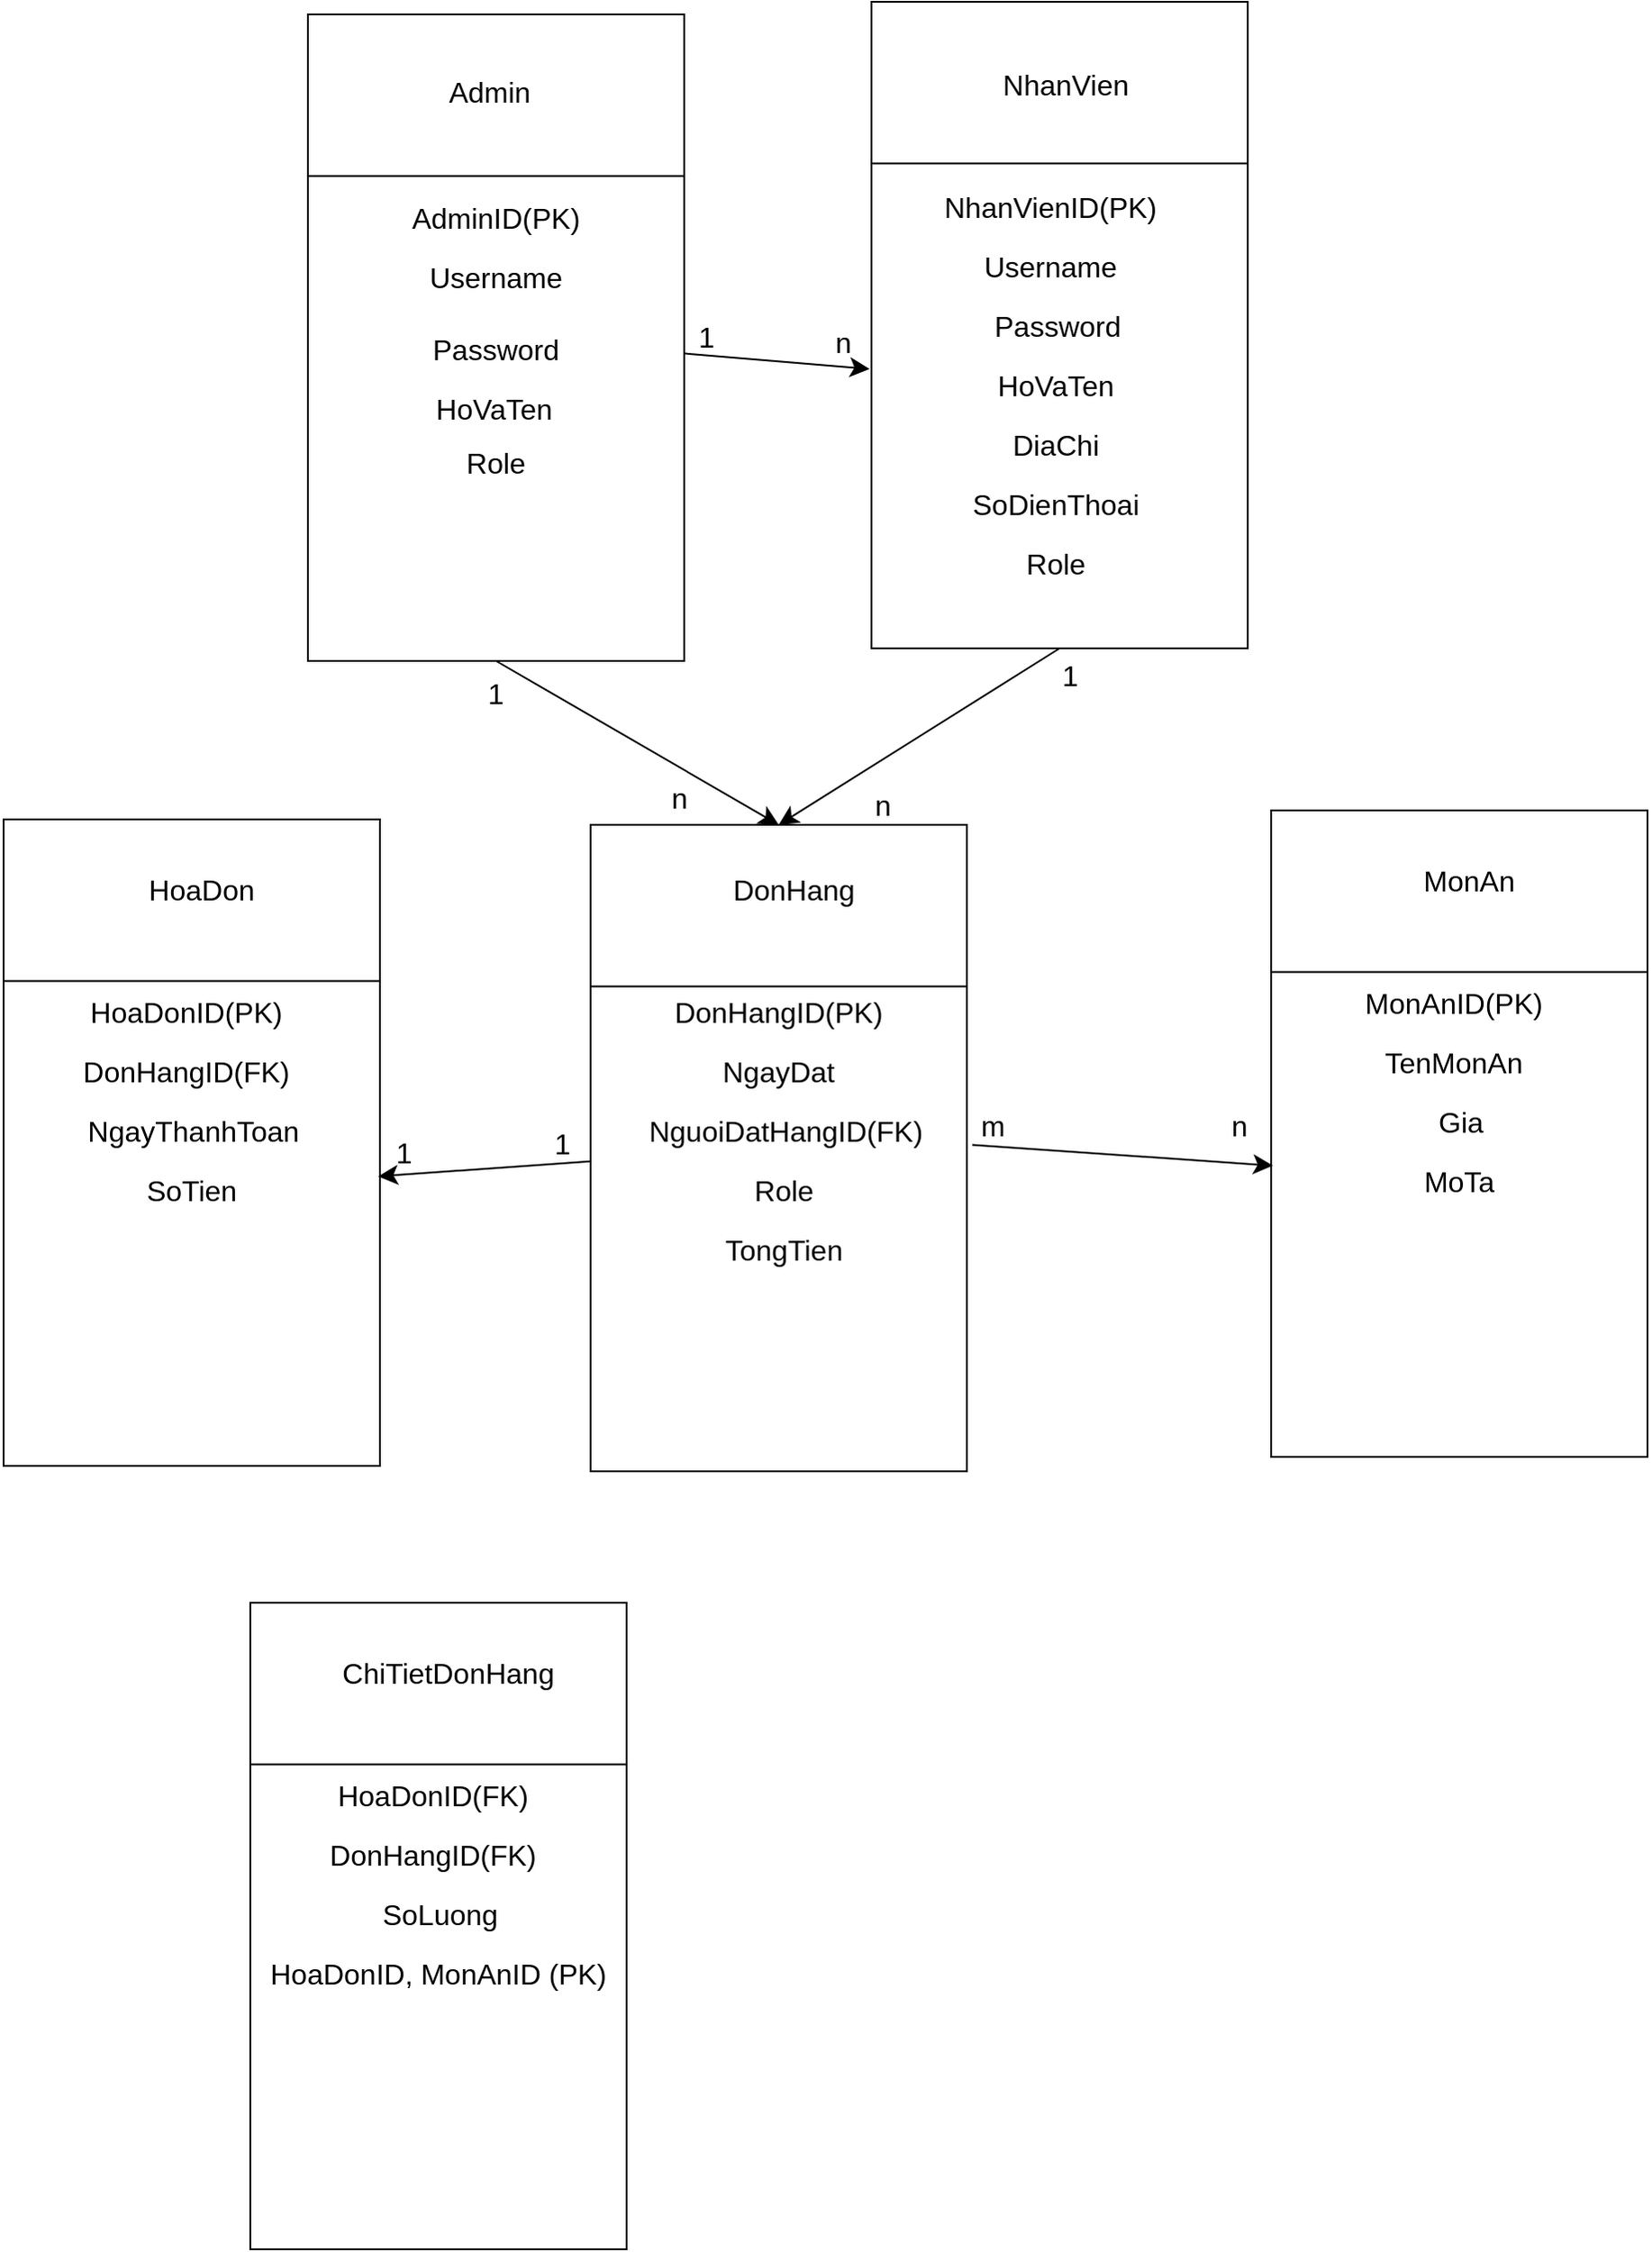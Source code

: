 <mxfile version="24.7.14">
  <diagram name="Trang-1" id="iIaJ-sZtR6yRwf-U3cXM">
    <mxGraphModel dx="1424" dy="919" grid="0" gridSize="10" guides="1" tooltips="1" connect="1" arrows="1" fold="1" page="0" pageScale="1" pageWidth="827" pageHeight="1169" math="0" shadow="0">
      <root>
        <mxCell id="0" />
        <mxCell id="1" parent="0" />
        <mxCell id="hMvPJYg8ecZ7v7Vzd8cj-63" value="" style="edgeStyle=none;curved=1;rounded=0;orthogonalLoop=1;jettySize=auto;html=1;fontSize=12;startSize=8;endSize=8;" edge="1" parent="1" source="hMvPJYg8ecZ7v7Vzd8cj-1" target="hMvPJYg8ecZ7v7Vzd8cj-25">
          <mxGeometry relative="1" as="geometry" />
        </mxCell>
        <mxCell id="hMvPJYg8ecZ7v7Vzd8cj-64" value="1" style="text;html=1;align=center;verticalAlign=middle;whiteSpace=wrap;rounded=0;fontSize=16;" vertex="1" parent="1">
          <mxGeometry x="110" y="168" width="47" height="21" as="geometry" />
        </mxCell>
        <mxCell id="hMvPJYg8ecZ7v7Vzd8cj-66" value="n" style="text;html=1;align=center;verticalAlign=middle;whiteSpace=wrap;rounded=0;fontSize=16;" vertex="1" parent="1">
          <mxGeometry x="187" y="169" width="45" height="25" as="geometry" />
        </mxCell>
        <mxCell id="hMvPJYg8ecZ7v7Vzd8cj-75" value="" style="group" vertex="1" connectable="0" parent="1">
          <mxGeometry x="69" y="450" width="212" height="359" as="geometry" />
        </mxCell>
        <mxCell id="hMvPJYg8ecZ7v7Vzd8cj-67" value="" style="rounded=0;whiteSpace=wrap;html=1;movable=1;resizable=1;rotatable=1;deletable=1;editable=1;locked=0;connectable=1;" vertex="1" parent="hMvPJYg8ecZ7v7Vzd8cj-75">
          <mxGeometry width="209" height="359" as="geometry" />
        </mxCell>
        <mxCell id="hMvPJYg8ecZ7v7Vzd8cj-68" value="" style="endArrow=none;html=1;rounded=0;fontSize=12;startSize=8;endSize=8;curved=1;exitX=0;exitY=0.25;exitDx=0;exitDy=0;entryX=1;entryY=0.25;entryDx=0;entryDy=0;movable=1;resizable=1;rotatable=1;deletable=1;editable=1;locked=0;connectable=1;" edge="1" parent="hMvPJYg8ecZ7v7Vzd8cj-75" source="hMvPJYg8ecZ7v7Vzd8cj-67" target="hMvPJYg8ecZ7v7Vzd8cj-67">
          <mxGeometry width="50" height="50" relative="1" as="geometry">
            <mxPoint x="96" y="131" as="sourcePoint" />
            <mxPoint x="146" y="81" as="targetPoint" />
          </mxGeometry>
        </mxCell>
        <mxCell id="hMvPJYg8ecZ7v7Vzd8cj-69" value="DonHang" style="text;html=1;align=center;verticalAlign=middle;whiteSpace=wrap;rounded=0;fontSize=16;movable=1;resizable=1;rotatable=1;deletable=1;editable=1;locked=0;connectable=1;" vertex="1" parent="hMvPJYg8ecZ7v7Vzd8cj-75">
          <mxGeometry x="83" y="21" width="60" height="30" as="geometry" />
        </mxCell>
        <mxCell id="hMvPJYg8ecZ7v7Vzd8cj-70" value="DonHangID(PK)" style="text;html=1;align=center;verticalAlign=middle;whiteSpace=wrap;rounded=0;fontSize=16;movable=1;resizable=1;rotatable=1;deletable=1;editable=1;locked=0;connectable=1;" vertex="1" parent="hMvPJYg8ecZ7v7Vzd8cj-75">
          <mxGeometry x="1" y="87" width="207" height="33" as="geometry" />
        </mxCell>
        <mxCell id="hMvPJYg8ecZ7v7Vzd8cj-71" value="NgayDat" style="text;html=1;align=center;verticalAlign=middle;whiteSpace=wrap;rounded=0;fontSize=16;movable=1;resizable=1;rotatable=1;deletable=1;editable=1;locked=0;connectable=1;" vertex="1" parent="hMvPJYg8ecZ7v7Vzd8cj-75">
          <mxGeometry x="1" y="120" width="207" height="33" as="geometry" />
        </mxCell>
        <mxCell id="hMvPJYg8ecZ7v7Vzd8cj-72" value="NguoiDatHangID(FK)" style="text;html=1;align=center;verticalAlign=middle;whiteSpace=wrap;rounded=0;fontSize=16;movable=1;resizable=1;rotatable=1;deletable=1;editable=1;locked=0;connectable=1;" vertex="1" parent="hMvPJYg8ecZ7v7Vzd8cj-75">
          <mxGeometry x="5" y="153" width="207" height="33" as="geometry" />
        </mxCell>
        <mxCell id="hMvPJYg8ecZ7v7Vzd8cj-73" value="Role" style="text;html=1;align=center;verticalAlign=middle;whiteSpace=wrap;rounded=0;fontSize=16;movable=1;resizable=1;rotatable=1;deletable=1;editable=1;locked=0;connectable=1;" vertex="1" parent="hMvPJYg8ecZ7v7Vzd8cj-75">
          <mxGeometry x="4" y="186" width="207" height="33" as="geometry" />
        </mxCell>
        <mxCell id="hMvPJYg8ecZ7v7Vzd8cj-74" value="TongTien" style="text;html=1;align=center;verticalAlign=middle;whiteSpace=wrap;rounded=0;fontSize=16;movable=1;resizable=1;rotatable=1;deletable=1;editable=1;locked=0;connectable=1;" vertex="1" parent="hMvPJYg8ecZ7v7Vzd8cj-75">
          <mxGeometry x="4" y="219" width="207" height="33" as="geometry" />
        </mxCell>
        <mxCell id="hMvPJYg8ecZ7v7Vzd8cj-76" value="" style="group" vertex="1" connectable="0" parent="1">
          <mxGeometry x="-259" y="447" width="211" height="359" as="geometry" />
        </mxCell>
        <mxCell id="hMvPJYg8ecZ7v7Vzd8cj-51" value="" style="rounded=0;whiteSpace=wrap;html=1;" vertex="1" parent="hMvPJYg8ecZ7v7Vzd8cj-76">
          <mxGeometry x="2" width="209" height="359" as="geometry" />
        </mxCell>
        <mxCell id="hMvPJYg8ecZ7v7Vzd8cj-52" value="" style="endArrow=none;html=1;rounded=0;fontSize=12;startSize=8;endSize=8;curved=1;exitX=0;exitY=0.25;exitDx=0;exitDy=0;entryX=1;entryY=0.25;entryDx=0;entryDy=0;" edge="1" source="hMvPJYg8ecZ7v7Vzd8cj-51" target="hMvPJYg8ecZ7v7Vzd8cj-51" parent="hMvPJYg8ecZ7v7Vzd8cj-76">
          <mxGeometry width="50" height="50" relative="1" as="geometry">
            <mxPoint x="95" y="134" as="sourcePoint" />
            <mxPoint x="145" y="84" as="targetPoint" />
          </mxGeometry>
        </mxCell>
        <mxCell id="hMvPJYg8ecZ7v7Vzd8cj-53" value="HoaDon" style="text;html=1;align=center;verticalAlign=middle;whiteSpace=wrap;rounded=0;fontSize=16;" vertex="1" parent="hMvPJYg8ecZ7v7Vzd8cj-76">
          <mxGeometry x="82" y="24" width="60" height="30" as="geometry" />
        </mxCell>
        <mxCell id="hMvPJYg8ecZ7v7Vzd8cj-54" value="HoaDonID(PK)" style="text;html=1;align=center;verticalAlign=middle;whiteSpace=wrap;rounded=0;fontSize=16;" vertex="1" parent="hMvPJYg8ecZ7v7Vzd8cj-76">
          <mxGeometry y="90" width="207" height="33" as="geometry" />
        </mxCell>
        <mxCell id="hMvPJYg8ecZ7v7Vzd8cj-55" value="DonHangID(FK)" style="text;html=1;align=center;verticalAlign=middle;whiteSpace=wrap;rounded=0;fontSize=16;" vertex="1" parent="hMvPJYg8ecZ7v7Vzd8cj-76">
          <mxGeometry y="123" width="207" height="33" as="geometry" />
        </mxCell>
        <mxCell id="hMvPJYg8ecZ7v7Vzd8cj-56" value="NgayThanhToan" style="text;html=1;align=center;verticalAlign=middle;whiteSpace=wrap;rounded=0;fontSize=16;" vertex="1" parent="hMvPJYg8ecZ7v7Vzd8cj-76">
          <mxGeometry x="4" y="156" width="207" height="33" as="geometry" />
        </mxCell>
        <mxCell id="hMvPJYg8ecZ7v7Vzd8cj-57" value="SoTien" style="text;html=1;align=center;verticalAlign=middle;whiteSpace=wrap;rounded=0;fontSize=16;" vertex="1" parent="hMvPJYg8ecZ7v7Vzd8cj-76">
          <mxGeometry x="3" y="189" width="207" height="33" as="geometry" />
        </mxCell>
        <mxCell id="hMvPJYg8ecZ7v7Vzd8cj-77" value="" style="group" vertex="1" connectable="0" parent="1">
          <mxGeometry x="445" y="442" width="211" height="359" as="geometry" />
        </mxCell>
        <mxCell id="hMvPJYg8ecZ7v7Vzd8cj-31" value="" style="rounded=0;whiteSpace=wrap;html=1;" vertex="1" parent="hMvPJYg8ecZ7v7Vzd8cj-77">
          <mxGeometry x="2" width="209" height="359" as="geometry" />
        </mxCell>
        <mxCell id="hMvPJYg8ecZ7v7Vzd8cj-32" value="" style="endArrow=none;html=1;rounded=0;fontSize=12;startSize=8;endSize=8;curved=1;exitX=0;exitY=0.25;exitDx=0;exitDy=0;entryX=1;entryY=0.25;entryDx=0;entryDy=0;" edge="1" source="hMvPJYg8ecZ7v7Vzd8cj-31" target="hMvPJYg8ecZ7v7Vzd8cj-31" parent="hMvPJYg8ecZ7v7Vzd8cj-77">
          <mxGeometry width="50" height="50" relative="1" as="geometry">
            <mxPoint x="95" y="134" as="sourcePoint" />
            <mxPoint x="145" y="84" as="targetPoint" />
          </mxGeometry>
        </mxCell>
        <mxCell id="hMvPJYg8ecZ7v7Vzd8cj-33" value="MonAn" style="text;html=1;align=center;verticalAlign=middle;whiteSpace=wrap;rounded=0;fontSize=16;" vertex="1" parent="hMvPJYg8ecZ7v7Vzd8cj-77">
          <mxGeometry x="82" y="24" width="60" height="30" as="geometry" />
        </mxCell>
        <mxCell id="hMvPJYg8ecZ7v7Vzd8cj-34" value="MonAnID(PK)" style="text;html=1;align=center;verticalAlign=middle;whiteSpace=wrap;rounded=0;fontSize=16;" vertex="1" parent="hMvPJYg8ecZ7v7Vzd8cj-77">
          <mxGeometry y="90" width="207" height="33" as="geometry" />
        </mxCell>
        <mxCell id="hMvPJYg8ecZ7v7Vzd8cj-35" value="TenMonAn" style="text;html=1;align=center;verticalAlign=middle;whiteSpace=wrap;rounded=0;fontSize=16;" vertex="1" parent="hMvPJYg8ecZ7v7Vzd8cj-77">
          <mxGeometry y="123" width="207" height="33" as="geometry" />
        </mxCell>
        <mxCell id="hMvPJYg8ecZ7v7Vzd8cj-36" value="Gia" style="text;html=1;align=center;verticalAlign=middle;whiteSpace=wrap;rounded=0;fontSize=16;" vertex="1" parent="hMvPJYg8ecZ7v7Vzd8cj-77">
          <mxGeometry x="4" y="156" width="207" height="33" as="geometry" />
        </mxCell>
        <mxCell id="hMvPJYg8ecZ7v7Vzd8cj-37" value="MoTa" style="text;html=1;align=center;verticalAlign=middle;whiteSpace=wrap;rounded=0;fontSize=16;" vertex="1" parent="hMvPJYg8ecZ7v7Vzd8cj-77">
          <mxGeometry x="3" y="189" width="207" height="33" as="geometry" />
        </mxCell>
        <mxCell id="hMvPJYg8ecZ7v7Vzd8cj-78" value="" style="group" vertex="1" connectable="0" parent="1">
          <mxGeometry x="221" y="-7" width="213" height="359" as="geometry" />
        </mxCell>
        <mxCell id="hMvPJYg8ecZ7v7Vzd8cj-3" value="" style="rounded=0;whiteSpace=wrap;html=1;" vertex="1" parent="hMvPJYg8ecZ7v7Vzd8cj-78">
          <mxGeometry x="4" width="209" height="359" as="geometry" />
        </mxCell>
        <mxCell id="hMvPJYg8ecZ7v7Vzd8cj-4" value="" style="endArrow=none;html=1;rounded=0;fontSize=12;startSize=8;endSize=8;curved=1;exitX=0;exitY=0.25;exitDx=0;exitDy=0;entryX=1;entryY=0.25;entryDx=0;entryDy=0;" edge="1" source="hMvPJYg8ecZ7v7Vzd8cj-3" target="hMvPJYg8ecZ7v7Vzd8cj-3" parent="hMvPJYg8ecZ7v7Vzd8cj-78">
          <mxGeometry width="50" height="50" relative="1" as="geometry">
            <mxPoint x="95" y="141" as="sourcePoint" />
            <mxPoint x="145" y="91" as="targetPoint" />
          </mxGeometry>
        </mxCell>
        <mxCell id="hMvPJYg8ecZ7v7Vzd8cj-7" value="NhanVien" style="text;html=1;align=center;verticalAlign=middle;whiteSpace=wrap;rounded=0;fontSize=16;" vertex="1" parent="hMvPJYg8ecZ7v7Vzd8cj-78">
          <mxGeometry x="82" y="31" width="60" height="30" as="geometry" />
        </mxCell>
        <mxCell id="hMvPJYg8ecZ7v7Vzd8cj-22" value="NhanVienID(PK)" style="text;html=1;align=center;verticalAlign=middle;whiteSpace=wrap;rounded=0;fontSize=16;" vertex="1" parent="hMvPJYg8ecZ7v7Vzd8cj-78">
          <mxGeometry y="97" width="207" height="33" as="geometry" />
        </mxCell>
        <mxCell id="hMvPJYg8ecZ7v7Vzd8cj-23" value="Username" style="text;html=1;align=center;verticalAlign=middle;whiteSpace=wrap;rounded=0;fontSize=16;" vertex="1" parent="hMvPJYg8ecZ7v7Vzd8cj-78">
          <mxGeometry y="130" width="207" height="33" as="geometry" />
        </mxCell>
        <mxCell id="hMvPJYg8ecZ7v7Vzd8cj-24" value="Password" style="text;html=1;align=center;verticalAlign=middle;whiteSpace=wrap;rounded=0;fontSize=16;" vertex="1" parent="hMvPJYg8ecZ7v7Vzd8cj-78">
          <mxGeometry x="4" y="163" width="207" height="33" as="geometry" />
        </mxCell>
        <mxCell id="hMvPJYg8ecZ7v7Vzd8cj-25" value="HoVaTen" style="text;html=1;align=center;verticalAlign=middle;whiteSpace=wrap;rounded=0;fontSize=16;" vertex="1" parent="hMvPJYg8ecZ7v7Vzd8cj-78">
          <mxGeometry x="3" y="196" width="207" height="33" as="geometry" />
        </mxCell>
        <mxCell id="hMvPJYg8ecZ7v7Vzd8cj-26" value="DiaChi" style="text;html=1;align=center;verticalAlign=middle;whiteSpace=wrap;rounded=0;fontSize=16;" vertex="1" parent="hMvPJYg8ecZ7v7Vzd8cj-78">
          <mxGeometry x="3" y="229" width="207" height="33" as="geometry" />
        </mxCell>
        <mxCell id="hMvPJYg8ecZ7v7Vzd8cj-27" value="SoDienThoai" style="text;html=1;align=center;verticalAlign=middle;whiteSpace=wrap;rounded=0;fontSize=16;" vertex="1" parent="hMvPJYg8ecZ7v7Vzd8cj-78">
          <mxGeometry x="3" y="262" width="207" height="33" as="geometry" />
        </mxCell>
        <mxCell id="hMvPJYg8ecZ7v7Vzd8cj-102" value="Role" style="text;html=1;align=center;verticalAlign=middle;whiteSpace=wrap;rounded=0;fontSize=16;" vertex="1" parent="hMvPJYg8ecZ7v7Vzd8cj-78">
          <mxGeometry x="3" y="295" width="207" height="33" as="geometry" />
        </mxCell>
        <mxCell id="hMvPJYg8ecZ7v7Vzd8cj-79" value="" style="group" vertex="1" connectable="0" parent="1">
          <mxGeometry x="-88" width="209" height="359" as="geometry" />
        </mxCell>
        <mxCell id="hMvPJYg8ecZ7v7Vzd8cj-1" value="" style="rounded=0;whiteSpace=wrap;html=1;" vertex="1" parent="hMvPJYg8ecZ7v7Vzd8cj-79">
          <mxGeometry width="209" height="359" as="geometry" />
        </mxCell>
        <mxCell id="hMvPJYg8ecZ7v7Vzd8cj-2" value="" style="endArrow=none;html=1;rounded=0;fontSize=12;startSize=8;endSize=8;curved=1;exitX=0;exitY=0.25;exitDx=0;exitDy=0;entryX=1;entryY=0.25;entryDx=0;entryDy=0;" edge="1" parent="hMvPJYg8ecZ7v7Vzd8cj-79" source="hMvPJYg8ecZ7v7Vzd8cj-1" target="hMvPJYg8ecZ7v7Vzd8cj-1">
          <mxGeometry width="50" height="50" relative="1" as="geometry">
            <mxPoint x="87" y="134" as="sourcePoint" />
            <mxPoint x="137" y="84" as="targetPoint" />
          </mxGeometry>
        </mxCell>
        <mxCell id="hMvPJYg8ecZ7v7Vzd8cj-5" value="Admin" style="text;html=1;align=center;verticalAlign=middle;whiteSpace=wrap;rounded=0;fontSize=16;" vertex="1" parent="hMvPJYg8ecZ7v7Vzd8cj-79">
          <mxGeometry x="71" y="28" width="60" height="30" as="geometry" />
        </mxCell>
        <mxCell id="hMvPJYg8ecZ7v7Vzd8cj-17" value="AdminID(PK)" style="text;html=1;align=center;verticalAlign=middle;whiteSpace=wrap;rounded=0;fontSize=16;" vertex="1" parent="hMvPJYg8ecZ7v7Vzd8cj-79">
          <mxGeometry x="1" y="96" width="207" height="33" as="geometry" />
        </mxCell>
        <mxCell id="hMvPJYg8ecZ7v7Vzd8cj-20" value="Username" style="text;html=1;align=center;verticalAlign=middle;whiteSpace=wrap;rounded=0;fontSize=16;" vertex="1" parent="hMvPJYg8ecZ7v7Vzd8cj-79">
          <mxGeometry x="1" y="129" width="207" height="33" as="geometry" />
        </mxCell>
        <mxCell id="hMvPJYg8ecZ7v7Vzd8cj-21" value="Password" style="text;html=1;align=center;verticalAlign=middle;whiteSpace=wrap;rounded=0;fontSize=16;" vertex="1" parent="hMvPJYg8ecZ7v7Vzd8cj-79">
          <mxGeometry x="1" y="169" width="207" height="33" as="geometry" />
        </mxCell>
        <mxCell id="hMvPJYg8ecZ7v7Vzd8cj-59" value="HoVaTen" style="text;html=1;align=center;verticalAlign=middle;whiteSpace=wrap;rounded=0;fontSize=16;" vertex="1" parent="hMvPJYg8ecZ7v7Vzd8cj-79">
          <mxGeometry y="202" width="207" height="33" as="geometry" />
        </mxCell>
        <mxCell id="hMvPJYg8ecZ7v7Vzd8cj-101" value="Role" style="text;html=1;align=center;verticalAlign=middle;whiteSpace=wrap;rounded=0;fontSize=16;" vertex="1" parent="hMvPJYg8ecZ7v7Vzd8cj-79">
          <mxGeometry x="1" y="232" width="207" height="33" as="geometry" />
        </mxCell>
        <mxCell id="hMvPJYg8ecZ7v7Vzd8cj-86" value="" style="endArrow=classic;html=1;rounded=0;fontSize=12;startSize=8;endSize=8;curved=1;exitX=0.5;exitY=1;exitDx=0;exitDy=0;entryX=0.5;entryY=0;entryDx=0;entryDy=0;" edge="1" parent="1" source="hMvPJYg8ecZ7v7Vzd8cj-3" target="hMvPJYg8ecZ7v7Vzd8cj-67">
          <mxGeometry width="50" height="50" relative="1" as="geometry">
            <mxPoint x="348" y="516" as="sourcePoint" />
            <mxPoint x="398" y="466" as="targetPoint" />
          </mxGeometry>
        </mxCell>
        <mxCell id="hMvPJYg8ecZ7v7Vzd8cj-87" value="" style="endArrow=classic;html=1;rounded=0;fontSize=12;startSize=8;endSize=8;curved=1;exitX=0.5;exitY=1;exitDx=0;exitDy=0;entryX=0.5;entryY=0;entryDx=0;entryDy=0;" edge="1" parent="1" source="hMvPJYg8ecZ7v7Vzd8cj-1" target="hMvPJYg8ecZ7v7Vzd8cj-67">
          <mxGeometry width="50" height="50" relative="1" as="geometry">
            <mxPoint x="340" y="362" as="sourcePoint" />
            <mxPoint x="206" y="444" as="targetPoint" />
          </mxGeometry>
        </mxCell>
        <mxCell id="hMvPJYg8ecZ7v7Vzd8cj-90" value="1" style="text;html=1;align=center;verticalAlign=middle;whiteSpace=wrap;rounded=0;fontSize=16;" vertex="1" parent="1">
          <mxGeometry x="-5" y="362" width="43" height="30" as="geometry" />
        </mxCell>
        <mxCell id="hMvPJYg8ecZ7v7Vzd8cj-91" value="n" style="text;html=1;align=center;verticalAlign=middle;whiteSpace=wrap;rounded=0;fontSize=16;" vertex="1" parent="1">
          <mxGeometry x="97" y="420" width="43" height="30" as="geometry" />
        </mxCell>
        <mxCell id="hMvPJYg8ecZ7v7Vzd8cj-92" value="1" style="text;html=1;align=center;verticalAlign=middle;whiteSpace=wrap;rounded=0;fontSize=16;" vertex="1" parent="1">
          <mxGeometry x="314" y="352" width="43" height="30" as="geometry" />
        </mxCell>
        <mxCell id="hMvPJYg8ecZ7v7Vzd8cj-93" value="n" style="text;html=1;align=center;verticalAlign=middle;whiteSpace=wrap;rounded=0;fontSize=16;" vertex="1" parent="1">
          <mxGeometry x="210" y="424" width="43" height="30" as="geometry" />
        </mxCell>
        <mxCell id="hMvPJYg8ecZ7v7Vzd8cj-94" value="n" style="text;html=1;align=center;verticalAlign=middle;whiteSpace=wrap;rounded=0;fontSize=16;" vertex="1" parent="1">
          <mxGeometry x="408" y="602" width="43" height="30" as="geometry" />
        </mxCell>
        <mxCell id="hMvPJYg8ecZ7v7Vzd8cj-95" value="1" style="text;html=1;align=center;verticalAlign=middle;whiteSpace=wrap;rounded=0;fontSize=16;" vertex="1" parent="1">
          <mxGeometry x="32" y="611.5" width="43" height="30" as="geometry" />
        </mxCell>
        <mxCell id="hMvPJYg8ecZ7v7Vzd8cj-96" value="" style="edgeStyle=none;curved=1;rounded=0;orthogonalLoop=1;jettySize=auto;html=1;fontSize=12;startSize=8;endSize=8;" edge="1" parent="1" source="hMvPJYg8ecZ7v7Vzd8cj-67" target="hMvPJYg8ecZ7v7Vzd8cj-57">
          <mxGeometry relative="1" as="geometry" />
        </mxCell>
        <mxCell id="hMvPJYg8ecZ7v7Vzd8cj-98" value="" style="endArrow=classic;html=1;rounded=0;fontSize=12;startSize=8;endSize=8;curved=1;exitX=1;exitY=0.75;exitDx=0;exitDy=0;entryX=0;entryY=0.25;entryDx=0;entryDy=0;" edge="1" parent="1" source="hMvPJYg8ecZ7v7Vzd8cj-72" target="hMvPJYg8ecZ7v7Vzd8cj-37">
          <mxGeometry width="50" height="50" relative="1" as="geometry">
            <mxPoint x="475" y="660.75" as="sourcePoint" />
            <mxPoint x="360" y="624" as="targetPoint" />
          </mxGeometry>
        </mxCell>
        <mxCell id="hMvPJYg8ecZ7v7Vzd8cj-99" value="1" style="text;html=1;align=center;verticalAlign=middle;whiteSpace=wrap;rounded=0;fontSize=16;" vertex="1" parent="1">
          <mxGeometry x="-56" y="617" width="43" height="30" as="geometry" />
        </mxCell>
        <mxCell id="hMvPJYg8ecZ7v7Vzd8cj-100" value="m" style="text;html=1;align=center;verticalAlign=middle;whiteSpace=wrap;rounded=0;fontSize=16;" vertex="1" parent="1">
          <mxGeometry x="271" y="602" width="43" height="30" as="geometry" />
        </mxCell>
        <mxCell id="hMvPJYg8ecZ7v7Vzd8cj-103" value="" style="group" vertex="1" connectable="0" parent="1">
          <mxGeometry x="-122" y="882" width="211" height="359" as="geometry" />
        </mxCell>
        <mxCell id="hMvPJYg8ecZ7v7Vzd8cj-104" value="" style="rounded=0;whiteSpace=wrap;html=1;" vertex="1" parent="hMvPJYg8ecZ7v7Vzd8cj-103">
          <mxGeometry x="2" width="209" height="359" as="geometry" />
        </mxCell>
        <mxCell id="hMvPJYg8ecZ7v7Vzd8cj-105" value="" style="endArrow=none;html=1;rounded=0;fontSize=12;startSize=8;endSize=8;curved=1;exitX=0;exitY=0.25;exitDx=0;exitDy=0;entryX=1;entryY=0.25;entryDx=0;entryDy=0;" edge="1" parent="hMvPJYg8ecZ7v7Vzd8cj-103" source="hMvPJYg8ecZ7v7Vzd8cj-104" target="hMvPJYg8ecZ7v7Vzd8cj-104">
          <mxGeometry width="50" height="50" relative="1" as="geometry">
            <mxPoint x="95" y="134" as="sourcePoint" />
            <mxPoint x="145" y="84" as="targetPoint" />
          </mxGeometry>
        </mxCell>
        <mxCell id="hMvPJYg8ecZ7v7Vzd8cj-106" value="ChiTietDonHang" style="text;html=1;align=center;verticalAlign=middle;whiteSpace=wrap;rounded=0;fontSize=16;" vertex="1" parent="hMvPJYg8ecZ7v7Vzd8cj-103">
          <mxGeometry x="82" y="24" width="60" height="30" as="geometry" />
        </mxCell>
        <mxCell id="hMvPJYg8ecZ7v7Vzd8cj-107" value="HoaDonID(FK)" style="text;html=1;align=center;verticalAlign=middle;whiteSpace=wrap;rounded=0;fontSize=16;" vertex="1" parent="hMvPJYg8ecZ7v7Vzd8cj-103">
          <mxGeometry y="90" width="207" height="33" as="geometry" />
        </mxCell>
        <mxCell id="hMvPJYg8ecZ7v7Vzd8cj-108" value="DonHangID(FK)" style="text;html=1;align=center;verticalAlign=middle;whiteSpace=wrap;rounded=0;fontSize=16;" vertex="1" parent="hMvPJYg8ecZ7v7Vzd8cj-103">
          <mxGeometry y="123" width="207" height="33" as="geometry" />
        </mxCell>
        <mxCell id="hMvPJYg8ecZ7v7Vzd8cj-109" value="SoLuong" style="text;html=1;align=center;verticalAlign=middle;whiteSpace=wrap;rounded=0;fontSize=16;" vertex="1" parent="hMvPJYg8ecZ7v7Vzd8cj-103">
          <mxGeometry x="4" y="156" width="207" height="33" as="geometry" />
        </mxCell>
        <mxCell id="hMvPJYg8ecZ7v7Vzd8cj-110" value="HoaDonID, MonAnID (PK)" style="text;html=1;align=center;verticalAlign=middle;whiteSpace=wrap;rounded=0;fontSize=16;" vertex="1" parent="hMvPJYg8ecZ7v7Vzd8cj-103">
          <mxGeometry x="3" y="189" width="207" height="33" as="geometry" />
        </mxCell>
      </root>
    </mxGraphModel>
  </diagram>
</mxfile>
